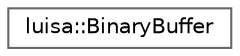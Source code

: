 digraph "类继承关系图"
{
 // LATEX_PDF_SIZE
  bgcolor="transparent";
  edge [fontname=Helvetica,fontsize=10,labelfontname=Helvetica,labelfontsize=10];
  node [fontname=Helvetica,fontsize=10,shape=box,height=0.2,width=0.4];
  rankdir="LR";
  Node0 [id="Node000000",label="luisa::BinaryBuffer",height=0.2,width=0.4,color="grey40", fillcolor="white", style="filled",URL="$classluisa_1_1_binary_buffer.html",tooltip=" "];
}
